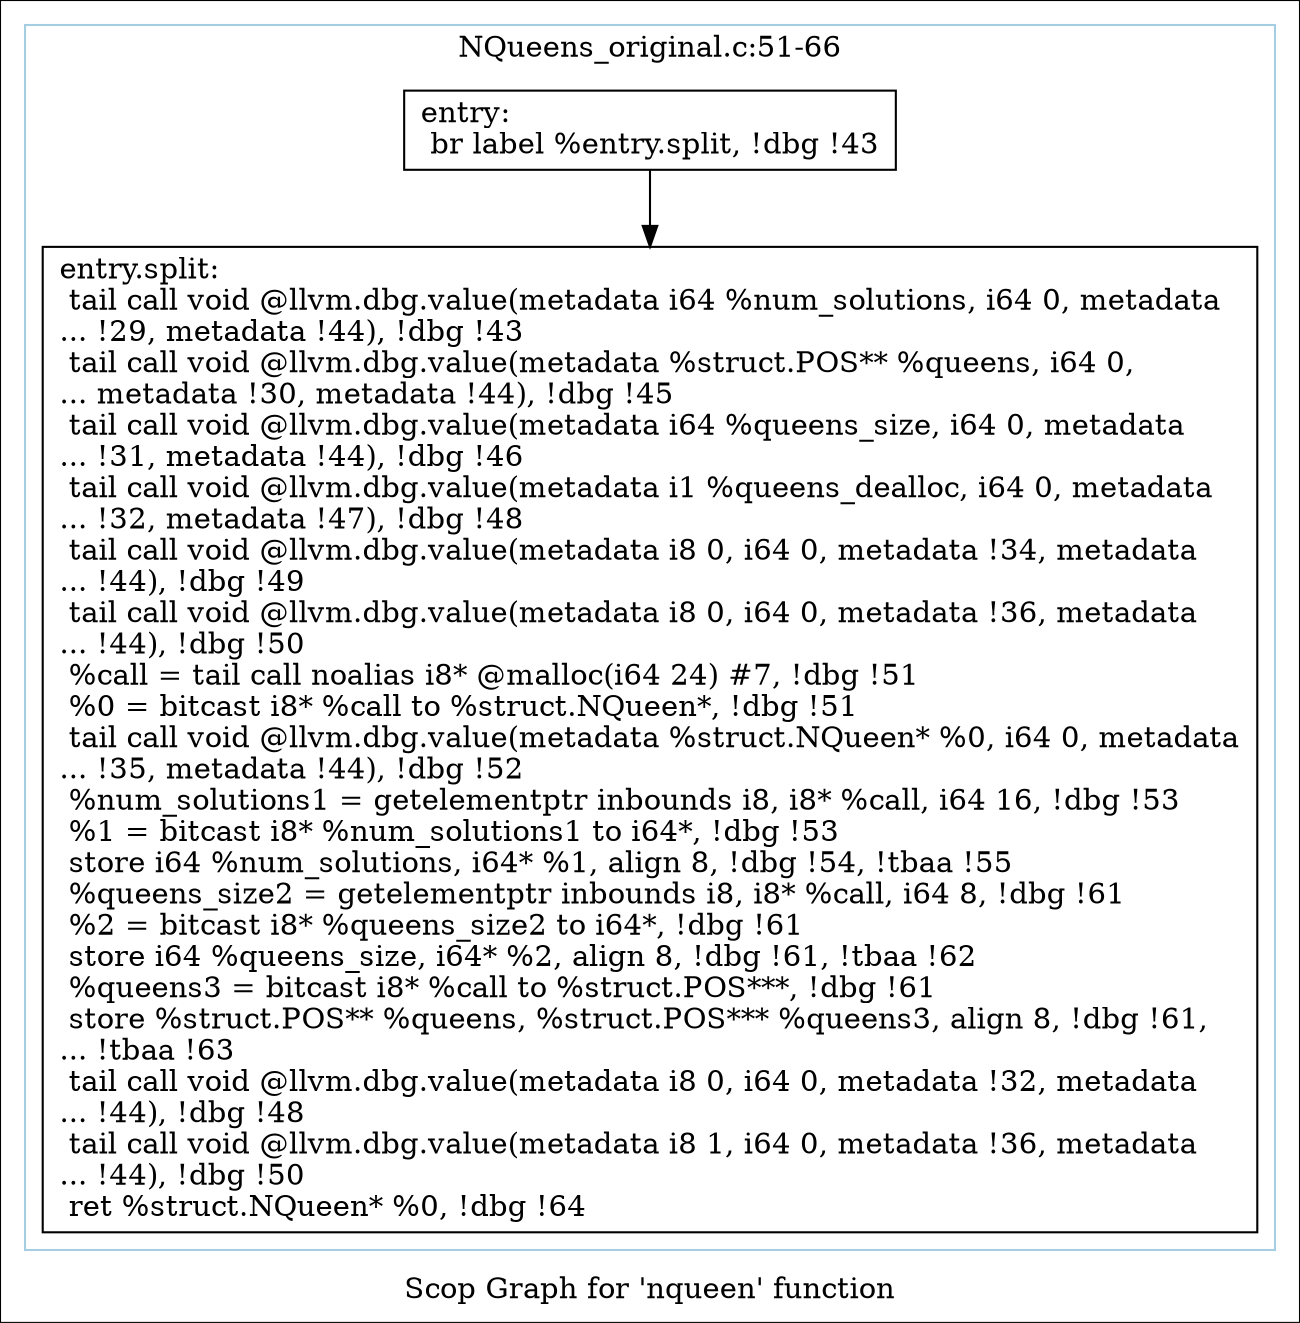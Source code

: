 digraph "Scop Graph for 'nqueen' function" {
	label="Scop Graph for 'nqueen' function";

	Node0xa5e2bd0 [shape=record,label="{entry:\l  br label %entry.split, !dbg !43\l}"];
	Node0xa5e2bd0 -> Node0xa5e4790;
	Node0xa5e4790 [shape=record,label="{entry.split:                                      \l  tail call void @llvm.dbg.value(metadata i64 %num_solutions, i64 0, metadata\l... !29, metadata !44), !dbg !43\l  tail call void @llvm.dbg.value(metadata %struct.POS** %queens, i64 0,\l... metadata !30, metadata !44), !dbg !45\l  tail call void @llvm.dbg.value(metadata i64 %queens_size, i64 0, metadata\l... !31, metadata !44), !dbg !46\l  tail call void @llvm.dbg.value(metadata i1 %queens_dealloc, i64 0, metadata\l... !32, metadata !47), !dbg !48\l  tail call void @llvm.dbg.value(metadata i8 0, i64 0, metadata !34, metadata\l... !44), !dbg !49\l  tail call void @llvm.dbg.value(metadata i8 0, i64 0, metadata !36, metadata\l... !44), !dbg !50\l  %call = tail call noalias i8* @malloc(i64 24) #7, !dbg !51\l  %0 = bitcast i8* %call to %struct.NQueen*, !dbg !51\l  tail call void @llvm.dbg.value(metadata %struct.NQueen* %0, i64 0, metadata\l... !35, metadata !44), !dbg !52\l  %num_solutions1 = getelementptr inbounds i8, i8* %call, i64 16, !dbg !53\l  %1 = bitcast i8* %num_solutions1 to i64*, !dbg !53\l  store i64 %num_solutions, i64* %1, align 8, !dbg !54, !tbaa !55\l  %queens_size2 = getelementptr inbounds i8, i8* %call, i64 8, !dbg !61\l  %2 = bitcast i8* %queens_size2 to i64*, !dbg !61\l  store i64 %queens_size, i64* %2, align 8, !dbg !61, !tbaa !62\l  %queens3 = bitcast i8* %call to %struct.POS***, !dbg !61\l  store %struct.POS** %queens, %struct.POS*** %queens3, align 8, !dbg !61,\l... !tbaa !63\l  tail call void @llvm.dbg.value(metadata i8 0, i64 0, metadata !32, metadata\l... !44), !dbg !48\l  tail call void @llvm.dbg.value(metadata i8 1, i64 0, metadata !36, metadata\l... !44), !dbg !50\l  ret %struct.NQueen* %0, !dbg !64\l}"];
	colorscheme = "paired12"
        subgraph cluster_0xa574040 {
          label = "NQueens_original.c:51-66
";
          style = solid;
          color = 1
          Node0xa5e2bd0;
          Node0xa5e4790;
        }
}
